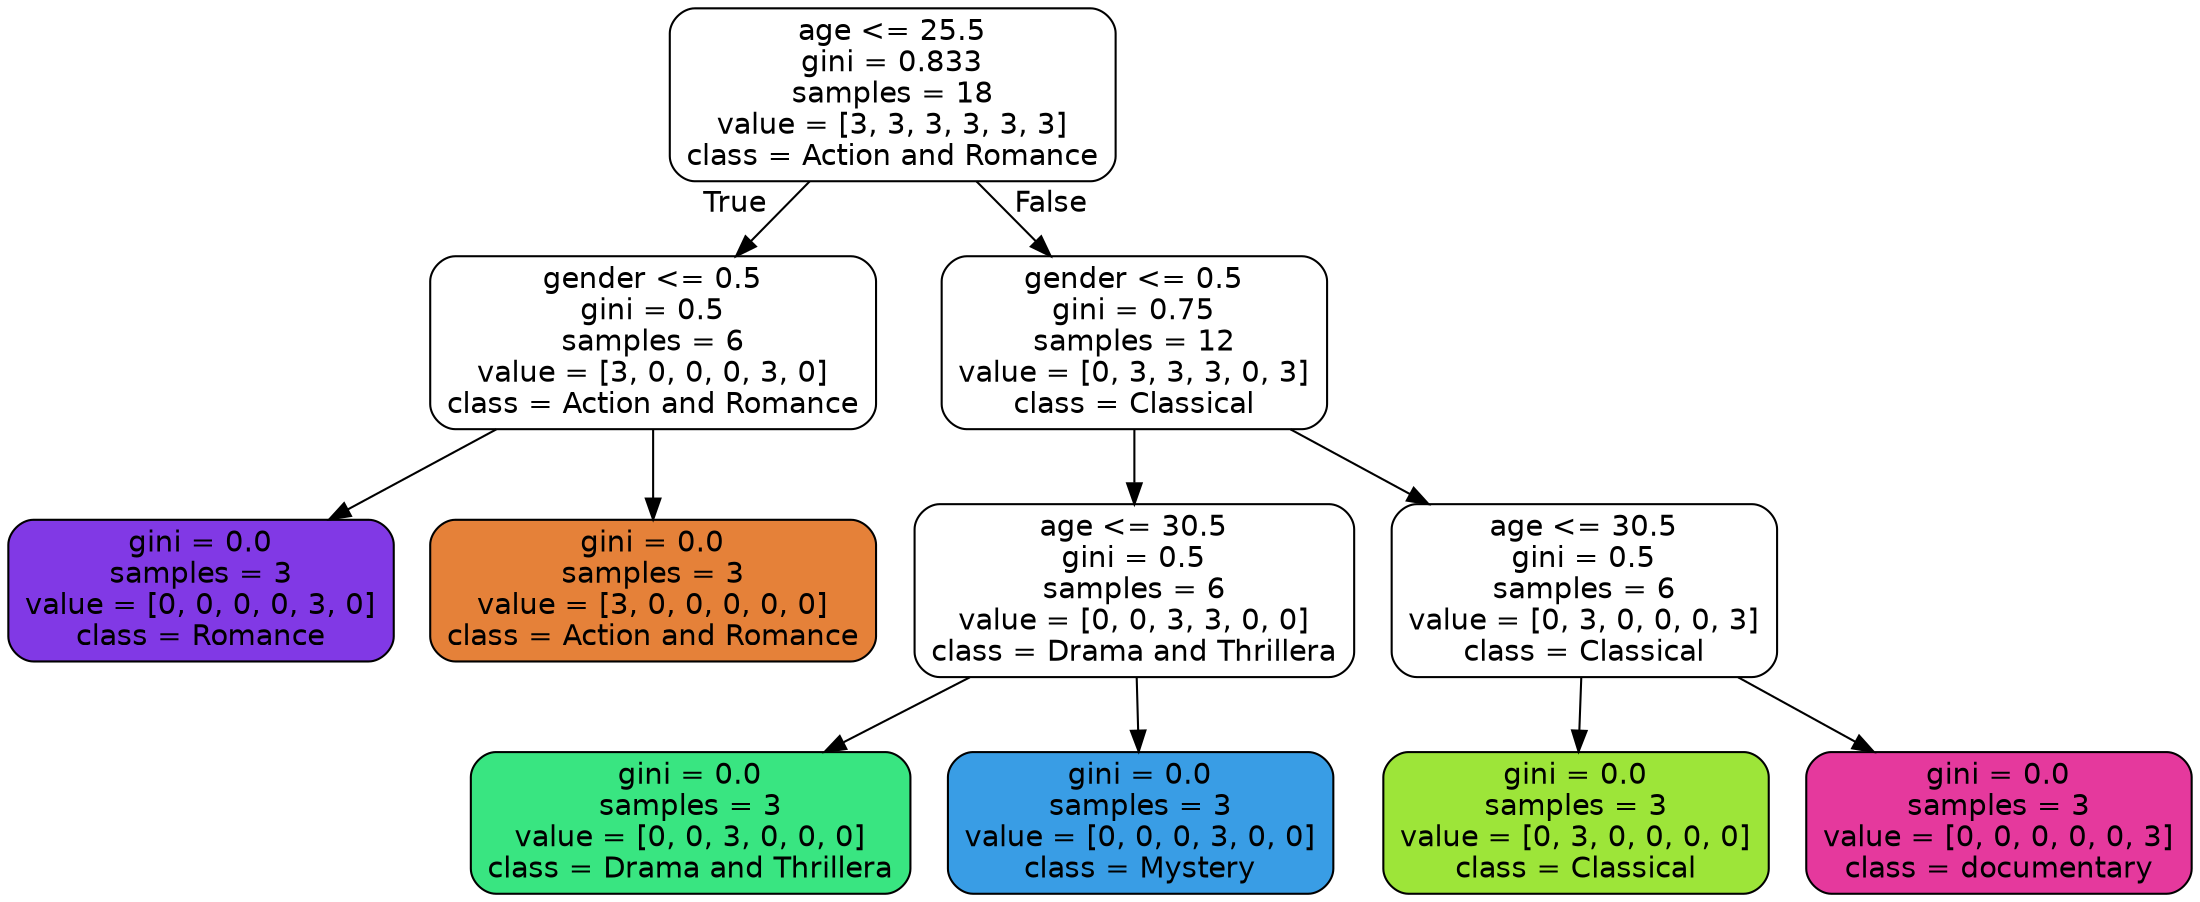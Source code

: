 digraph Tree {
node [shape=box, style="filled, rounded", color="black", fontname="helvetica"] ;
edge [fontname="helvetica"] ;
0 [label="age <= 25.5\ngini = 0.833\nsamples = 18\nvalue = [3, 3, 3, 3, 3, 3]\nclass = Action and Romance", fillcolor="#ffffff"] ;
1 [label="gender <= 0.5\ngini = 0.5\nsamples = 6\nvalue = [3, 0, 0, 0, 3, 0]\nclass = Action and Romance", fillcolor="#ffffff"] ;
0 -> 1 [labeldistance=2.5, labelangle=45, headlabel="True"] ;
2 [label="gini = 0.0\nsamples = 3\nvalue = [0, 0, 0, 0, 3, 0]\nclass = Romance", fillcolor="#8139e5"] ;
1 -> 2 ;
3 [label="gini = 0.0\nsamples = 3\nvalue = [3, 0, 0, 0, 0, 0]\nclass = Action and Romance", fillcolor="#e58139"] ;
1 -> 3 ;
4 [label="gender <= 0.5\ngini = 0.75\nsamples = 12\nvalue = [0, 3, 3, 3, 0, 3]\nclass = Classical", fillcolor="#ffffff"] ;
0 -> 4 [labeldistance=2.5, labelangle=-45, headlabel="False"] ;
5 [label="age <= 30.5\ngini = 0.5\nsamples = 6\nvalue = [0, 0, 3, 3, 0, 0]\nclass = Drama and Thrillera", fillcolor="#ffffff"] ;
4 -> 5 ;
6 [label="gini = 0.0\nsamples = 3\nvalue = [0, 0, 3, 0, 0, 0]\nclass = Drama and Thrillera", fillcolor="#39e581"] ;
5 -> 6 ;
7 [label="gini = 0.0\nsamples = 3\nvalue = [0, 0, 0, 3, 0, 0]\nclass = Mystery", fillcolor="#399de5"] ;
5 -> 7 ;
8 [label="age <= 30.5\ngini = 0.5\nsamples = 6\nvalue = [0, 3, 0, 0, 0, 3]\nclass = Classical", fillcolor="#ffffff"] ;
4 -> 8 ;
9 [label="gini = 0.0\nsamples = 3\nvalue = [0, 3, 0, 0, 0, 0]\nclass = Classical", fillcolor="#9de539"] ;
8 -> 9 ;
10 [label="gini = 0.0\nsamples = 3\nvalue = [0, 0, 0, 0, 0, 3]\nclass = documentary", fillcolor="#e5399d"] ;
8 -> 10 ;
}